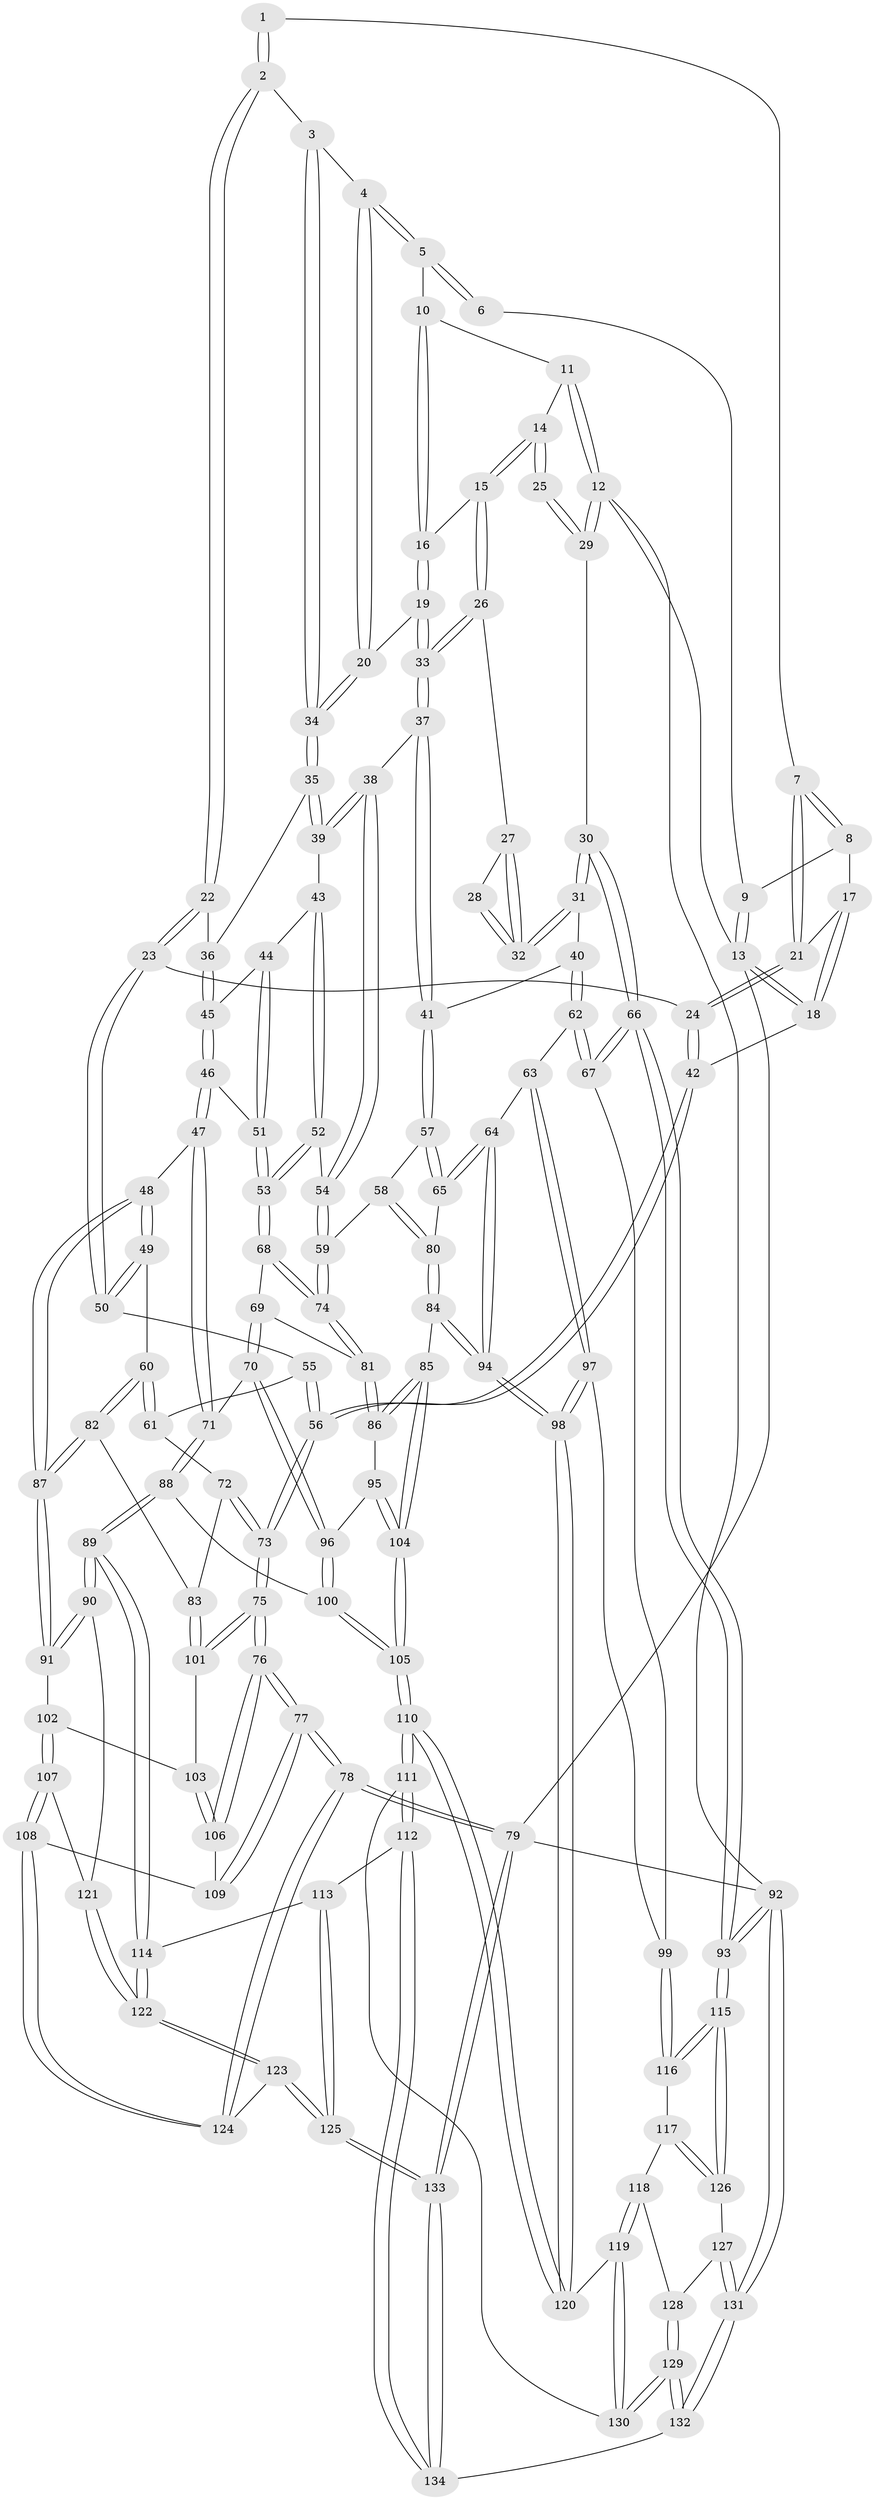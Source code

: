 // Generated by graph-tools (version 1.1) at 2025/27/03/09/25 03:27:04]
// undirected, 134 vertices, 332 edges
graph export_dot {
graph [start="1"]
  node [color=gray90,style=filled];
  1 [pos="+0.25961132890789596+0.009849009790785073"];
  2 [pos="+0.3702793766147086+0.09221610963233748"];
  3 [pos="+0.37563345622526906+0.08706213322225398"];
  4 [pos="+0.4238504184513603+0"];
  5 [pos="+0.4421100166249901+0"];
  6 [pos="+0.2314802330470759+0"];
  7 [pos="+0.17949630484970108+0.06568945211711547"];
  8 [pos="+0.11894322186094936+0"];
  9 [pos="+0.08711905107761486+0"];
  10 [pos="+0.6499680879847582+0"];
  11 [pos="+0.7404258524912495+0"];
  12 [pos="+1+0"];
  13 [pos="+0+0"];
  14 [pos="+0.8178871861325586+0.08575143182868562"];
  15 [pos="+0.7965134043822257+0.10848664470599965"];
  16 [pos="+0.6570675449618272+0"];
  17 [pos="+0.054484389654834035+0.08062357191165964"];
  18 [pos="+0+0.07409379218192286"];
  19 [pos="+0.6336045256078731+0.11147512142607238"];
  20 [pos="+0.5996521537067309+0.11821514882848387"];
  21 [pos="+0.18979480445774122+0.17727813976819326"];
  22 [pos="+0.292512480230529+0.19280663944591278"];
  23 [pos="+0.2127101934124162+0.20760880367124707"];
  24 [pos="+0.19572804035685135+0.19034614960271903"];
  25 [pos="+0.9420944803309899+0.033195175444156316"];
  26 [pos="+0.7684774120576582+0.16328779977104843"];
  27 [pos="+0.8445961873393533+0.18150186506760654"];
  28 [pos="+0.9213104843353213+0.1320888332528205"];
  29 [pos="+1+0"];
  30 [pos="+1+0.27615714076828507"];
  31 [pos="+1+0.30574862240774664"];
  32 [pos="+0.9722484697325422+0.25232413526843694"];
  33 [pos="+0.7345080352245468+0.18663200743662375"];
  34 [pos="+0.5347692311129554+0.16706684435939828"];
  35 [pos="+0.5241296052328087+0.21604182577699893"];
  36 [pos="+0.30204860513215837+0.20068482361441867"];
  37 [pos="+0.7262715707641163+0.25868797881787997"];
  38 [pos="+0.6766219267162462+0.2932916077656924"];
  39 [pos="+0.5336837693253373+0.2855218740619062"];
  40 [pos="+0.9553276120889933+0.3508595580384879"];
  41 [pos="+0.8394769329686651+0.36665131296903014"];
  42 [pos="+0+0.19091038854560594"];
  43 [pos="+0.5278699994567304+0.2918132637883735"];
  44 [pos="+0.46772468685661794+0.3004373404730263"];
  45 [pos="+0.3488563031244141+0.25408317177658574"];
  46 [pos="+0.3782857647441923+0.41551330870786607"];
  47 [pos="+0.3338879187264196+0.4749601621897434"];
  48 [pos="+0.3189964457755674+0.4783371356974115"];
  49 [pos="+0.26249616653578023+0.4635379112187847"];
  50 [pos="+0.19414471300267946+0.25643827548118203"];
  51 [pos="+0.4203196323519357+0.4020061323897687"];
  52 [pos="+0.5336054167345095+0.4258550333379667"];
  53 [pos="+0.5327296505434399+0.4271003858095525"];
  54 [pos="+0.6489358552931993+0.4014028880622849"];
  55 [pos="+0.06931566330128204+0.3486094513221452"];
  56 [pos="+0+0.3558702596154953"];
  57 [pos="+0.8031080242378518+0.4435272022830618"];
  58 [pos="+0.762480707924956+0.47667456968530936"];
  59 [pos="+0.7029409247255021+0.4887976149649998"];
  60 [pos="+0.21860224199976344+0.4895723709006546"];
  61 [pos="+0.10235541550272634+0.44315487004780135"];
  62 [pos="+0.9398830027267769+0.5506236676869853"];
  63 [pos="+0.931358203625614+0.5529912053202377"];
  64 [pos="+0.9163836897826808+0.5526531603955441"];
  65 [pos="+0.9066931246563305+0.5483778530115443"];
  66 [pos="+1+0.6095936783285983"];
  67 [pos="+1+0.6000158181674746"];
  68 [pos="+0.5327093247874621+0.4276654452546744"];
  69 [pos="+0.5170391143795942+0.498410671165189"];
  70 [pos="+0.4823671605648925+0.5479382170870732"];
  71 [pos="+0.46524328882116534+0.5566890148307506"];
  72 [pos="+0.051421412086818434+0.5159651856259918"];
  73 [pos="+0+0.5493217323546407"];
  74 [pos="+0.6755933994905976+0.5264965415606259"];
  75 [pos="+0+0.6654421238423591"];
  76 [pos="+0+0.698510288814663"];
  77 [pos="+0+1"];
  78 [pos="+0+1"];
  79 [pos="+0+1"];
  80 [pos="+0.8024635494612808+0.5670417858926574"];
  81 [pos="+0.6695012364444208+0.538897136116028"];
  82 [pos="+0.18701612748622162+0.544426312571251"];
  83 [pos="+0.139619187525708+0.5805310205904161"];
  84 [pos="+0.7727385401676949+0.7070959915699536"];
  85 [pos="+0.766303407815395+0.7041734835742801"];
  86 [pos="+0.6631975166498143+0.5868011436455821"];
  87 [pos="+0.3087012831965591+0.7001546455918063"];
  88 [pos="+0.4387364905558252+0.6798265498013438"];
  89 [pos="+0.32806438498255974+0.7224564567779486"];
  90 [pos="+0.3233675268298062+0.7199653265844279"];
  91 [pos="+0.31035808476089277+0.7081887831195796"];
  92 [pos="+1+1"];
  93 [pos="+1+0.8440477152592171"];
  94 [pos="+0.7750901274441812+0.7093009349929664"];
  95 [pos="+0.6127803334949112+0.6078358234163578"];
  96 [pos="+0.5923871002361999+0.6019763817916122"];
  97 [pos="+0.8969769757682359+0.7113803677495681"];
  98 [pos="+0.7831628159167254+0.7211695319197562"];
  99 [pos="+0.9031061312357986+0.712727520266899"];
  100 [pos="+0.4590268605945365+0.6906947965579174"];
  101 [pos="+0.13112930830785152+0.6122375672171092"];
  102 [pos="+0.2116586946985166+0.7016485164068573"];
  103 [pos="+0.15535634189947464+0.6956182293486024"];
  104 [pos="+0.553513374588471+0.7520114365132485"];
  105 [pos="+0.5519064338315535+0.7532178468104954"];
  106 [pos="+0.13314011217597374+0.7186543523035137"];
  107 [pos="+0.18422840901943885+0.8271294875940749"];
  108 [pos="+0.16795911608109673+0.8394087312231167"];
  109 [pos="+0.12567679858399042+0.8074976931800879"];
  110 [pos="+0.5560785318511174+0.8775316262639726"];
  111 [pos="+0.5502370642598643+0.8891844212418618"];
  112 [pos="+0.52490070945519+0.9279785341981254"];
  113 [pos="+0.39265194762549904+0.8573262915550621"];
  114 [pos="+0.3471278290206149+0.8235196810903808"];
  115 [pos="+1+0.8458776176756305"];
  116 [pos="+0.9399656628979808+0.7467780527085413"];
  117 [pos="+0.8803641172655242+0.8760250109741641"];
  118 [pos="+0.8769785145172369+0.8767820797320702"];
  119 [pos="+0.8114965865987238+0.8821105432672866"];
  120 [pos="+0.7795469548722265+0.8238155511719789"];
  121 [pos="+0.23138001730991967+0.7961215388752092"];
  122 [pos="+0.2526078950875745+0.9261560895852032"];
  123 [pos="+0.24527755392549552+0.9348406612258799"];
  124 [pos="+0.17422242700699964+0.8555952998605385"];
  125 [pos="+0.21688051978024347+1"];
  126 [pos="+1+0.863915205192472"];
  127 [pos="+0.9524975300229787+0.973126260062935"];
  128 [pos="+0.9430350683154672+0.969659915727473"];
  129 [pos="+0.7968018118714617+0.9766365819925972"];
  130 [pos="+0.7974362358041032+0.9615464715165475"];
  131 [pos="+0.9630033905936681+1"];
  132 [pos="+0.743916155775587+1"];
  133 [pos="+0.2144603523734113+1"];
  134 [pos="+0.5216353911115508+1"];
  1 -- 2;
  1 -- 2;
  1 -- 7;
  2 -- 3;
  2 -- 22;
  2 -- 22;
  3 -- 4;
  3 -- 34;
  3 -- 34;
  4 -- 5;
  4 -- 5;
  4 -- 20;
  4 -- 20;
  5 -- 6;
  5 -- 6;
  5 -- 10;
  6 -- 9;
  7 -- 8;
  7 -- 8;
  7 -- 21;
  7 -- 21;
  8 -- 9;
  8 -- 17;
  9 -- 13;
  9 -- 13;
  10 -- 11;
  10 -- 16;
  10 -- 16;
  11 -- 12;
  11 -- 12;
  11 -- 14;
  12 -- 13;
  12 -- 29;
  12 -- 29;
  12 -- 92;
  13 -- 18;
  13 -- 18;
  13 -- 79;
  14 -- 15;
  14 -- 15;
  14 -- 25;
  14 -- 25;
  15 -- 16;
  15 -- 26;
  15 -- 26;
  16 -- 19;
  16 -- 19;
  17 -- 18;
  17 -- 18;
  17 -- 21;
  18 -- 42;
  19 -- 20;
  19 -- 33;
  19 -- 33;
  20 -- 34;
  20 -- 34;
  21 -- 24;
  21 -- 24;
  22 -- 23;
  22 -- 23;
  22 -- 36;
  23 -- 24;
  23 -- 50;
  23 -- 50;
  24 -- 42;
  24 -- 42;
  25 -- 29;
  25 -- 29;
  26 -- 27;
  26 -- 33;
  26 -- 33;
  27 -- 28;
  27 -- 32;
  27 -- 32;
  28 -- 32;
  28 -- 32;
  29 -- 30;
  30 -- 31;
  30 -- 31;
  30 -- 66;
  30 -- 66;
  31 -- 32;
  31 -- 32;
  31 -- 40;
  33 -- 37;
  33 -- 37;
  34 -- 35;
  34 -- 35;
  35 -- 36;
  35 -- 39;
  35 -- 39;
  36 -- 45;
  36 -- 45;
  37 -- 38;
  37 -- 41;
  37 -- 41;
  38 -- 39;
  38 -- 39;
  38 -- 54;
  38 -- 54;
  39 -- 43;
  40 -- 41;
  40 -- 62;
  40 -- 62;
  41 -- 57;
  41 -- 57;
  42 -- 56;
  42 -- 56;
  43 -- 44;
  43 -- 52;
  43 -- 52;
  44 -- 45;
  44 -- 51;
  44 -- 51;
  45 -- 46;
  45 -- 46;
  46 -- 47;
  46 -- 47;
  46 -- 51;
  47 -- 48;
  47 -- 71;
  47 -- 71;
  48 -- 49;
  48 -- 49;
  48 -- 87;
  48 -- 87;
  49 -- 50;
  49 -- 50;
  49 -- 60;
  50 -- 55;
  51 -- 53;
  51 -- 53;
  52 -- 53;
  52 -- 53;
  52 -- 54;
  53 -- 68;
  53 -- 68;
  54 -- 59;
  54 -- 59;
  55 -- 56;
  55 -- 56;
  55 -- 61;
  56 -- 73;
  56 -- 73;
  57 -- 58;
  57 -- 65;
  57 -- 65;
  58 -- 59;
  58 -- 80;
  58 -- 80;
  59 -- 74;
  59 -- 74;
  60 -- 61;
  60 -- 61;
  60 -- 82;
  60 -- 82;
  61 -- 72;
  62 -- 63;
  62 -- 67;
  62 -- 67;
  63 -- 64;
  63 -- 97;
  63 -- 97;
  64 -- 65;
  64 -- 65;
  64 -- 94;
  64 -- 94;
  65 -- 80;
  66 -- 67;
  66 -- 67;
  66 -- 93;
  66 -- 93;
  67 -- 99;
  68 -- 69;
  68 -- 74;
  68 -- 74;
  69 -- 70;
  69 -- 70;
  69 -- 81;
  70 -- 71;
  70 -- 96;
  70 -- 96;
  71 -- 88;
  71 -- 88;
  72 -- 73;
  72 -- 73;
  72 -- 83;
  73 -- 75;
  73 -- 75;
  74 -- 81;
  74 -- 81;
  75 -- 76;
  75 -- 76;
  75 -- 101;
  75 -- 101;
  76 -- 77;
  76 -- 77;
  76 -- 106;
  76 -- 106;
  77 -- 78;
  77 -- 78;
  77 -- 109;
  77 -- 109;
  78 -- 79;
  78 -- 79;
  78 -- 124;
  78 -- 124;
  79 -- 133;
  79 -- 133;
  79 -- 92;
  80 -- 84;
  80 -- 84;
  81 -- 86;
  81 -- 86;
  82 -- 83;
  82 -- 87;
  82 -- 87;
  83 -- 101;
  83 -- 101;
  84 -- 85;
  84 -- 94;
  84 -- 94;
  85 -- 86;
  85 -- 86;
  85 -- 104;
  85 -- 104;
  86 -- 95;
  87 -- 91;
  87 -- 91;
  88 -- 89;
  88 -- 89;
  88 -- 100;
  89 -- 90;
  89 -- 90;
  89 -- 114;
  89 -- 114;
  90 -- 91;
  90 -- 91;
  90 -- 121;
  91 -- 102;
  92 -- 93;
  92 -- 93;
  92 -- 131;
  92 -- 131;
  93 -- 115;
  93 -- 115;
  94 -- 98;
  94 -- 98;
  95 -- 96;
  95 -- 104;
  95 -- 104;
  96 -- 100;
  96 -- 100;
  97 -- 98;
  97 -- 98;
  97 -- 99;
  98 -- 120;
  98 -- 120;
  99 -- 116;
  99 -- 116;
  100 -- 105;
  100 -- 105;
  101 -- 103;
  102 -- 103;
  102 -- 107;
  102 -- 107;
  103 -- 106;
  103 -- 106;
  104 -- 105;
  104 -- 105;
  105 -- 110;
  105 -- 110;
  106 -- 109;
  107 -- 108;
  107 -- 108;
  107 -- 121;
  108 -- 109;
  108 -- 124;
  108 -- 124;
  110 -- 111;
  110 -- 111;
  110 -- 120;
  110 -- 120;
  111 -- 112;
  111 -- 112;
  111 -- 130;
  112 -- 113;
  112 -- 134;
  112 -- 134;
  113 -- 114;
  113 -- 125;
  113 -- 125;
  114 -- 122;
  114 -- 122;
  115 -- 116;
  115 -- 116;
  115 -- 126;
  115 -- 126;
  116 -- 117;
  117 -- 118;
  117 -- 126;
  117 -- 126;
  118 -- 119;
  118 -- 119;
  118 -- 128;
  119 -- 120;
  119 -- 130;
  119 -- 130;
  121 -- 122;
  121 -- 122;
  122 -- 123;
  122 -- 123;
  123 -- 124;
  123 -- 125;
  123 -- 125;
  125 -- 133;
  125 -- 133;
  126 -- 127;
  127 -- 128;
  127 -- 131;
  127 -- 131;
  128 -- 129;
  128 -- 129;
  129 -- 130;
  129 -- 130;
  129 -- 132;
  129 -- 132;
  131 -- 132;
  131 -- 132;
  132 -- 134;
  133 -- 134;
  133 -- 134;
}
